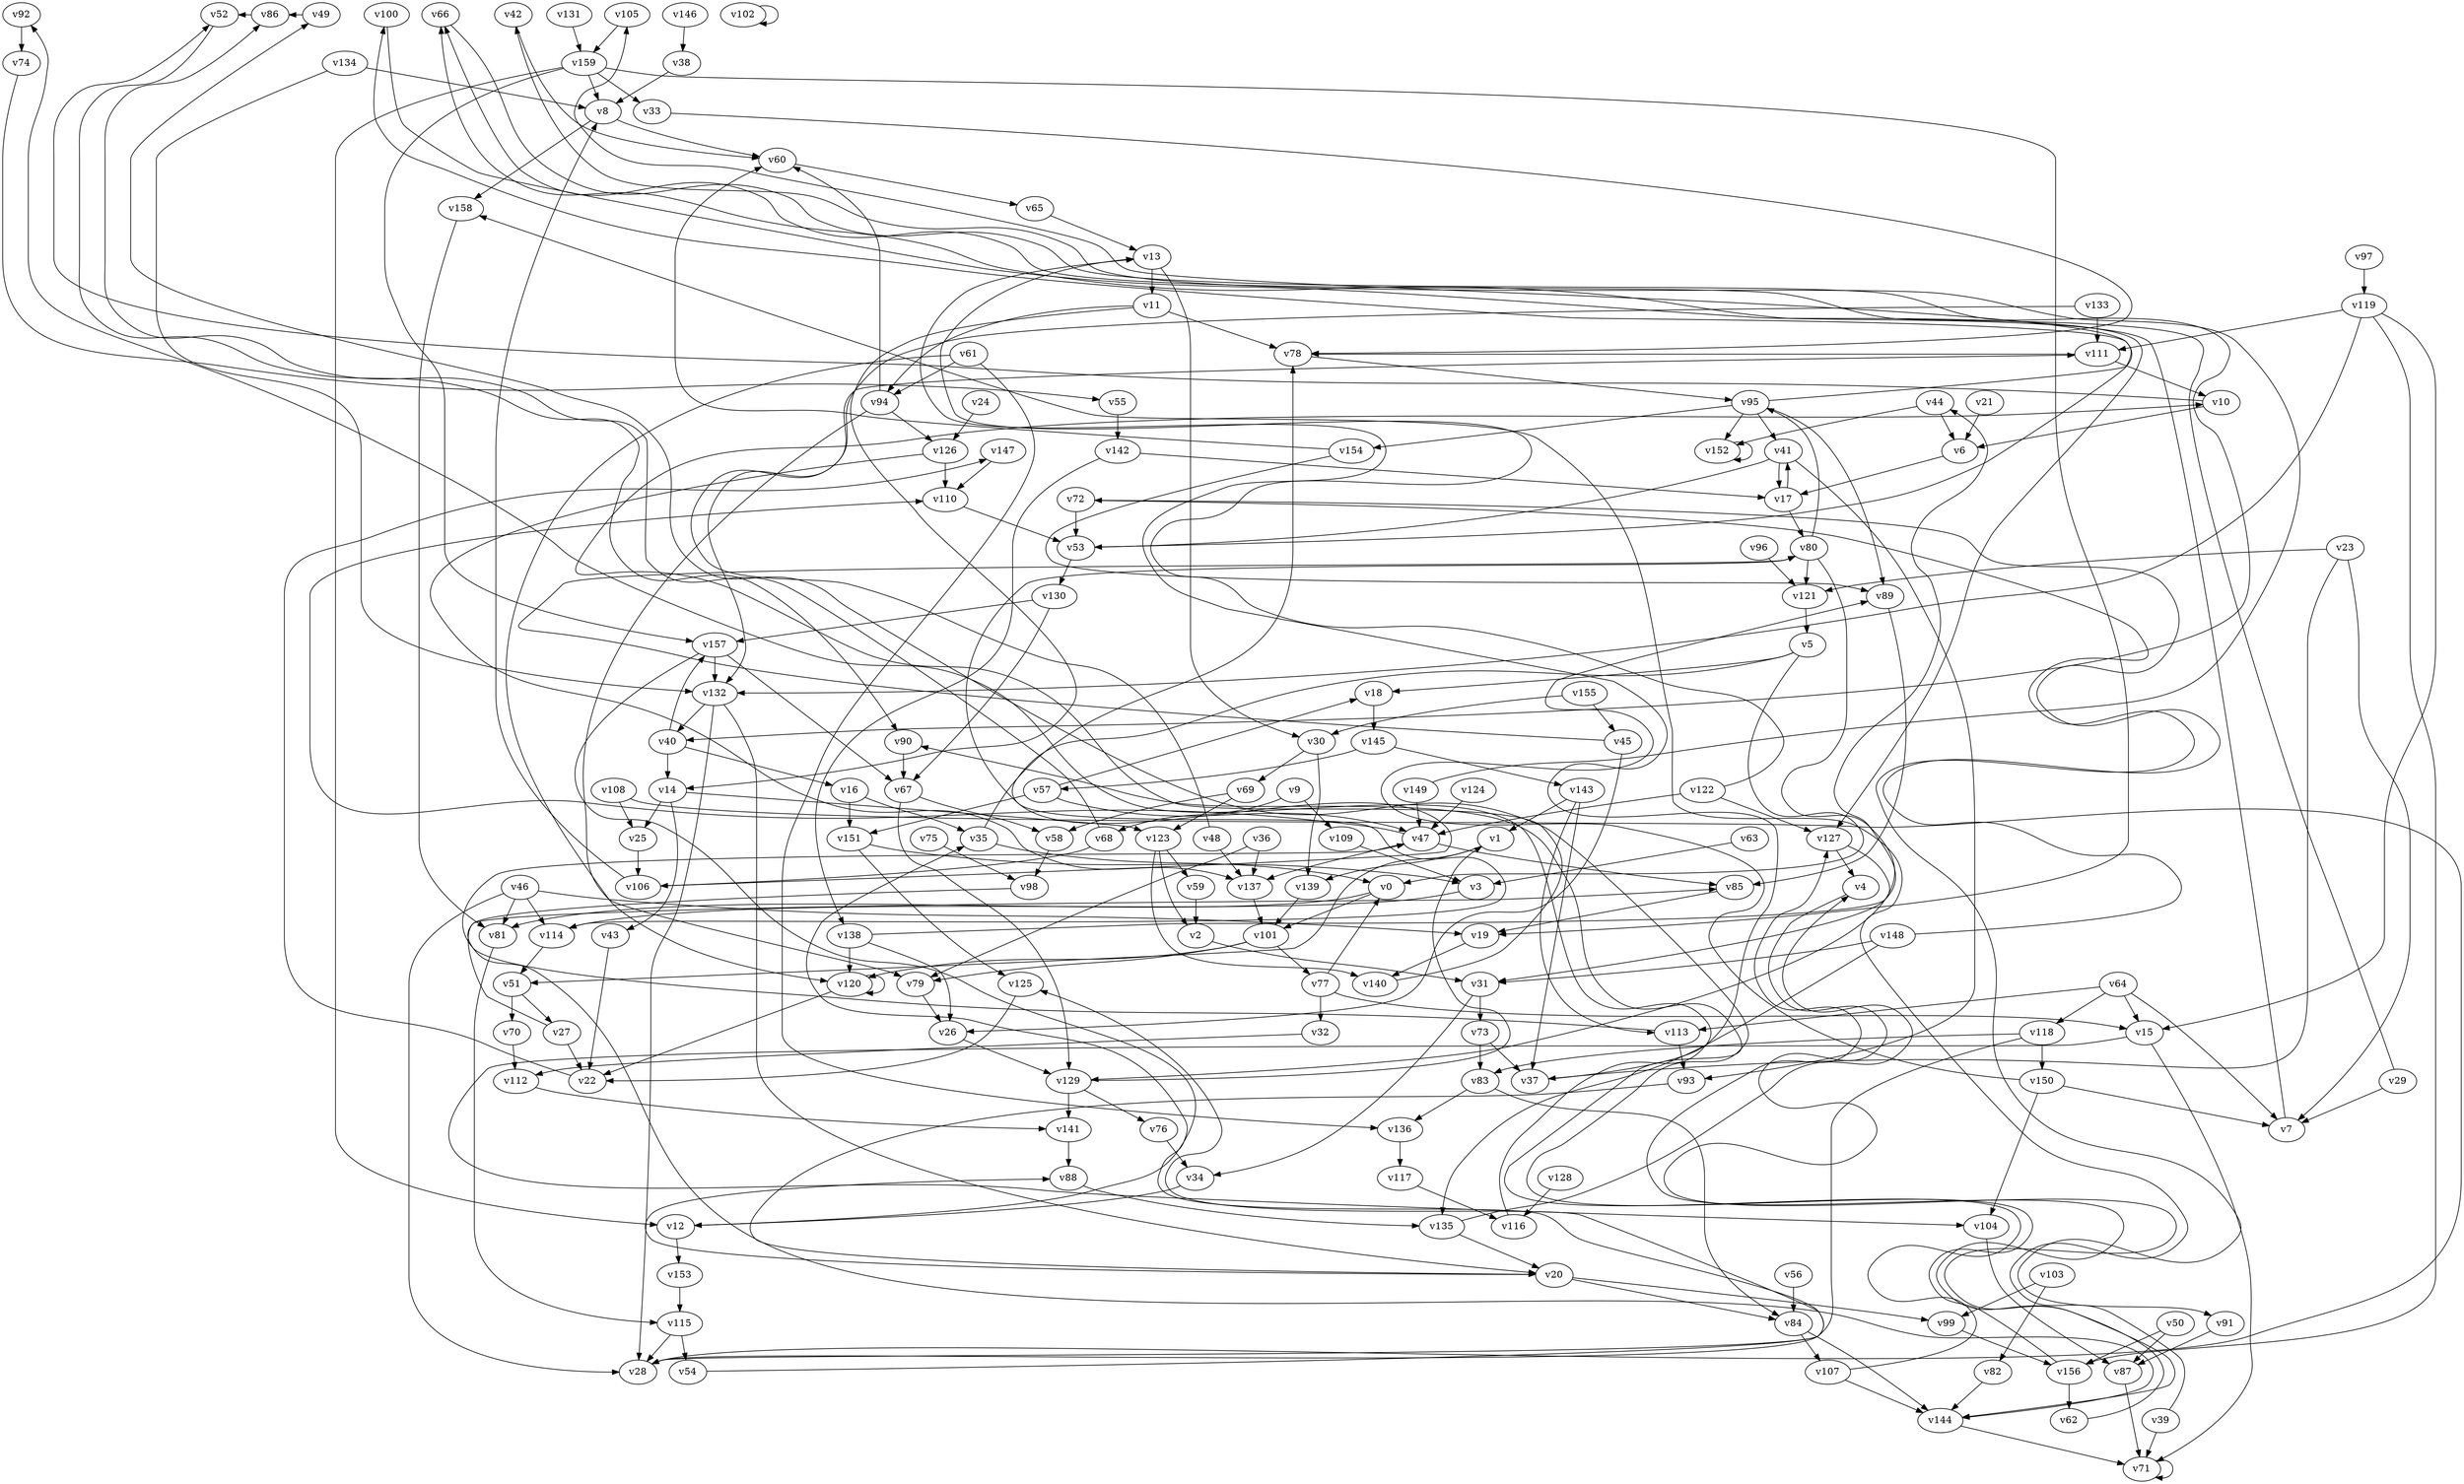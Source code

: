 // Benchmark game 230 - 160 vertices
// time_bound: 21
// targets: v60
digraph G {
    v0 [name="v0", player=0];
    v1 [name="v1", player=0];
    v2 [name="v2", player=1];
    v3 [name="v3", player=0];
    v4 [name="v4", player=0];
    v5 [name="v5", player=0];
    v6 [name="v6", player=0];
    v7 [name="v7", player=0];
    v8 [name="v8", player=1];
    v9 [name="v9", player=1];
    v10 [name="v10", player=1];
    v11 [name="v11", player=0];
    v12 [name="v12", player=1];
    v13 [name="v13", player=0];
    v14 [name="v14", player=1];
    v15 [name="v15", player=0];
    v16 [name="v16", player=0];
    v17 [name="v17", player=1];
    v18 [name="v18", player=1];
    v19 [name="v19", player=0];
    v20 [name="v20", player=0];
    v21 [name="v21", player=0];
    v22 [name="v22", player=0];
    v23 [name="v23", player=1];
    v24 [name="v24", player=0];
    v25 [name="v25", player=1];
    v26 [name="v26", player=0];
    v27 [name="v27", player=1];
    v28 [name="v28", player=1];
    v29 [name="v29", player=0];
    v30 [name="v30", player=0];
    v31 [name="v31", player=1];
    v32 [name="v32", player=1];
    v33 [name="v33", player=0];
    v34 [name="v34", player=0];
    v35 [name="v35", player=1];
    v36 [name="v36", player=0];
    v37 [name="v37", player=0];
    v38 [name="v38", player=1];
    v39 [name="v39", player=1];
    v40 [name="v40", player=1];
    v41 [name="v41", player=1];
    v42 [name="v42", player=1];
    v43 [name="v43", player=0];
    v44 [name="v44", player=0];
    v45 [name="v45", player=0];
    v46 [name="v46", player=1];
    v47 [name="v47", player=0];
    v48 [name="v48", player=0];
    v49 [name="v49", player=1];
    v50 [name="v50", player=1];
    v51 [name="v51", player=1];
    v52 [name="v52", player=0];
    v53 [name="v53", player=0];
    v54 [name="v54", player=0];
    v55 [name="v55", player=1];
    v56 [name="v56", player=0];
    v57 [name="v57", player=0];
    v58 [name="v58", player=1];
    v59 [name="v59", player=0];
    v60 [name="v60", player=0, target=1];
    v61 [name="v61", player=1];
    v62 [name="v62", player=0];
    v63 [name="v63", player=1];
    v64 [name="v64", player=0];
    v65 [name="v65", player=1];
    v66 [name="v66", player=0];
    v67 [name="v67", player=0];
    v68 [name="v68", player=0];
    v69 [name="v69", player=0];
    v70 [name="v70", player=0];
    v71 [name="v71", player=1];
    v72 [name="v72", player=0];
    v73 [name="v73", player=0];
    v74 [name="v74", player=0];
    v75 [name="v75", player=1];
    v76 [name="v76", player=0];
    v77 [name="v77", player=0];
    v78 [name="v78", player=0];
    v79 [name="v79", player=0];
    v80 [name="v80", player=1];
    v81 [name="v81", player=0];
    v82 [name="v82", player=0];
    v83 [name="v83", player=1];
    v84 [name="v84", player=1];
    v85 [name="v85", player=1];
    v86 [name="v86", player=1];
    v87 [name="v87", player=1];
    v88 [name="v88", player=0];
    v89 [name="v89", player=1];
    v90 [name="v90", player=0];
    v91 [name="v91", player=0];
    v92 [name="v92", player=0];
    v93 [name="v93", player=0];
    v94 [name="v94", player=0];
    v95 [name="v95", player=1];
    v96 [name="v96", player=1];
    v97 [name="v97", player=0];
    v98 [name="v98", player=1];
    v99 [name="v99", player=0];
    v100 [name="v100", player=0];
    v101 [name="v101", player=0];
    v102 [name="v102", player=1];
    v103 [name="v103", player=0];
    v104 [name="v104", player=0];
    v105 [name="v105", player=1];
    v106 [name="v106", player=0];
    v107 [name="v107", player=1];
    v108 [name="v108", player=0];
    v109 [name="v109", player=0];
    v110 [name="v110", player=0];
    v111 [name="v111", player=1];
    v112 [name="v112", player=0];
    v113 [name="v113", player=1];
    v114 [name="v114", player=0];
    v115 [name="v115", player=1];
    v116 [name="v116", player=1];
    v117 [name="v117", player=0];
    v118 [name="v118", player=1];
    v119 [name="v119", player=1];
    v120 [name="v120", player=0];
    v121 [name="v121", player=0];
    v122 [name="v122", player=0];
    v123 [name="v123", player=1];
    v124 [name="v124", player=1];
    v125 [name="v125", player=1];
    v126 [name="v126", player=1];
    v127 [name="v127", player=1];
    v128 [name="v128", player=1];
    v129 [name="v129", player=0];
    v130 [name="v130", player=1];
    v131 [name="v131", player=0];
    v132 [name="v132", player=1];
    v133 [name="v133", player=0];
    v134 [name="v134", player=0];
    v135 [name="v135", player=0];
    v136 [name="v136", player=1];
    v137 [name="v137", player=0];
    v138 [name="v138", player=0];
    v139 [name="v139", player=1];
    v140 [name="v140", player=0];
    v141 [name="v141", player=1];
    v142 [name="v142", player=0];
    v143 [name="v143", player=1];
    v144 [name="v144", player=0];
    v145 [name="v145", player=1];
    v146 [name="v146", player=1];
    v147 [name="v147", player=1];
    v148 [name="v148", player=1];
    v149 [name="v149", player=0];
    v150 [name="v150", player=1];
    v151 [name="v151", player=0];
    v152 [name="v152", player=1];
    v153 [name="v153", player=1];
    v154 [name="v154", player=0];
    v155 [name="v155", player=1];
    v156 [name="v156", player=1];
    v157 [name="v157", player=0];
    v158 [name="v158", player=1];
    v159 [name="v159", player=0];

    v0 -> v81;
    v1 -> v51 [constraint="t < 6"];
    v2 -> v31;
    v3 -> v114 [constraint="t < 6"];
    v4 -> v144 [constraint="t < 10"];
    v5 -> v114 [constraint="t >= 2"];
    v6 -> v17;
    v7 -> v66 [constraint="t >= 2"];
    v8 -> v60;
    v9 -> v68;
    v10 -> v52 [constraint="t >= 5"];
    v11 -> v14 [constraint="t < 6"];
    v12 -> v153;
    v13 -> v11;
    v14 -> v25;
    v15 -> v104 [constraint="t < 10"];
    v16 -> v35;
    v17 -> v41;
    v18 -> v145;
    v19 -> v140;
    v20 -> v88 [constraint="t mod 4 == 3"];
    v21 -> v6;
    v22 -> v147 [constraint="t >= 1"];
    v23 -> v7;
    v24 -> v126;
    v25 -> v106;
    v26 -> v129;
    v27 -> v85 [constraint="t mod 4 == 0"];
    v28 -> v125 [constraint="t < 10"];
    v29 -> v66 [constraint="t < 5"];
    v30 -> v139;
    v31 -> v34;
    v32 -> v112 [constraint="t >= 1"];
    v33 -> v78 [constraint="t mod 5 == 3"];
    v34 -> v12;
    v35 -> v0;
    v36 -> v79 [constraint="t mod 3 == 2"];
    v37 -> v13 [constraint="t < 11"];
    v38 -> v8;
    v39 -> v158 [constraint="t mod 3 == 1"];
    v40 -> v14;
    v41 -> v93;
    v42 -> v60 [constraint="t mod 2 == 1"];
    v43 -> v22;
    v44 -> v152 [constraint="t >= 3"];
    v45 -> v80 [constraint="t < 5"];
    v46 -> v19;
    v47 -> v110 [constraint="t mod 3 == 2"];
    v48 -> v111 [constraint="t mod 3 == 0"];
    v49 -> v86 [constraint="t < 14"];
    v50 -> v156;
    v51 -> v27;
    v52 -> v90 [constraint="t >= 1"];
    v53 -> v100 [constraint="t < 6"];
    v54 -> v35 [constraint="t < 15"];
    v55 -> v142;
    v56 -> v84;
    v57 -> v47;
    v58 -> v98;
    v59 -> v2;
    v60 -> v65;
    v61 -> v120;
    v62 -> v127 [constraint="t >= 2"];
    v63 -> v3;
    v64 -> v118;
    v65 -> v13;
    v66 -> v40 [constraint="t >= 3"];
    v67 -> v58;
    v68 -> v86 [constraint="t >= 1"];
    v69 -> v58;
    v70 -> v112;
    v71 -> v71;
    v72 -> v91 [constraint="t mod 3 == 0"];
    v73 -> v83;
    v74 -> v55 [constraint="t < 8"];
    v75 -> v98;
    v76 -> v34;
    v77 -> v32;
    v78 -> v95;
    v79 -> v26;
    v80 -> v121;
    v81 -> v115;
    v82 -> v144;
    v83 -> v136;
    v84 -> v107;
    v85 -> v19;
    v86 -> v52 [constraint="t mod 3 == 2"];
    v87 -> v71;
    v88 -> v135;
    v89 -> v85;
    v90 -> v67;
    v91 -> v87;
    v92 -> v74;
    v93 -> v20 [constraint="t mod 4 == 3"];
    v94 -> v79;
    v95 -> v105 [constraint="t mod 2 == 1"];
    v96 -> v121;
    v97 -> v119;
    v98 -> v144 [constraint="t mod 3 == 1"];
    v99 -> v156;
    v100 -> v127 [constraint="t >= 1"];
    v101 -> v77;
    v102 -> v102 [constraint="t >= 1"];
    v103 -> v82;
    v104 -> v87;
    v105 -> v159 [constraint="t < 9"];
    v106 -> v80 [constraint="t mod 3 == 2"];
    v107 -> v90 [constraint="t mod 3 == 0"];
    v108 -> v28 [constraint="t >= 2"];
    v109 -> v3;
    v110 -> v53;
    v111 -> v78 [constraint="t >= 4"];
    v112 -> v141 [constraint="t >= 1"];
    v113 -> v47 [constraint="t < 12"];
    v114 -> v51;
    v115 -> v28;
    v116 -> v92 [constraint="t >= 5"];
    v117 -> v116;
    v118 -> v83;
    v119 -> v156;
    v120 -> v120;
    v121 -> v5;
    v122 -> v13 [constraint="t < 13"];
    v123 -> v59;
    v124 -> v47;
    v125 -> v22;
    v126 -> v137 [constraint="t mod 4 == 3"];
    v127 -> v31 [constraint="t mod 5 == 1"];
    v128 -> v116;
    v129 -> v1 [constraint="t mod 4 == 1"];
    v130 -> v67;
    v131 -> v159;
    v132 -> v28;
    v133 -> v132 [constraint="t mod 3 == 0"];
    v134 -> v8;
    v135 -> v4 [constraint="t >= 4"];
    v136 -> v117;
    v137 -> v101;
    v138 -> v44 [constraint="t >= 1"];
    v139 -> v101;
    v140 -> v10 [constraint="t < 11"];
    v141 -> v88;
    v142 -> v138;
    v143 -> v1;
    v144 -> v71;
    v145 -> v143;
    v146 -> v38;
    v147 -> v110;
    v148 -> v72 [constraint="t < 13"];
    v149 -> v42 [constraint="t < 12"];
    v150 -> v89 [constraint="t < 6"];
    v151 -> v3 [constraint="t mod 2 == 0"];
    v152 -> v152;
    v153 -> v115;
    v154 -> v89 [constraint="t >= 2"];
    v155 -> v30;
    v156 -> v49 [constraint="t mod 4 == 1"];
    v157 -> v12 [constraint="t mod 3 == 2"];
    v158 -> v81;
    v159 -> v157;
    v31 -> v73;
    v14 -> v123;
    v95 -> v152;
    v50 -> v87;
    v20 -> v84;
    v8 -> v158;
    v64 -> v15;
    v84 -> v144;
    v14 -> v43;
    v159 -> v12;
    v23 -> v121;
    v30 -> v69;
    v157 -> v67;
    v156 -> v62;
    v154 -> v60;
    v143 -> v113;
    v20 -> v99;
    v107 -> v144;
    v133 -> v111;
    v36 -> v137;
    v106 -> v8;
    v83 -> v84;
    v29 -> v7;
    v123 -> v2;
    v5 -> v18;
    v118 -> v28;
    v95 -> v41;
    v119 -> v111;
    v129 -> v141;
    v159 -> v33;
    v101 -> v120;
    v159 -> v8;
    v138 -> v26;
    v122 -> v47;
    v150 -> v7;
    v120 -> v22;
    v10 -> v6;
    v11 -> v94;
    v118 -> v150;
    v44 -> v6;
    v57 -> v151;
    v35 -> v78;
    v142 -> v17;
    v80 -> v95;
    v94 -> v126;
    v132 -> v40;
    v155 -> v45;
    v46 -> v28;
    v115 -> v54;
    v27 -> v22;
    v61 -> v94;
    v23 -> v37;
    v64 -> v7;
    v47 -> v85;
    v46 -> v114;
    v67 -> v129;
    v17 -> v80;
    v134 -> v132;
    v39 -> v71;
    v41 -> v17;
    v159 -> v19;
    v130 -> v157;
    v148 -> v31;
    v77 -> v0;
    v13 -> v30;
    v150 -> v104;
    v68 -> v106;
    v40 -> v157;
    v48 -> v137;
    v143 -> v37;
    v61 -> v136;
    v119 -> v15;
    v47 -> v137;
    v16 -> v151;
    v53 -> v130;
    v149 -> v47;
    v46 -> v81;
    v123 -> v140;
    v41 -> v53;
    v57 -> v18;
    v101 -> v79;
    v108 -> v25;
    v9 -> v109;
    v15 -> v71;
    v103 -> v99;
    v45 -> v26;
    v5 -> v0;
    v148 -> v135;
    v122 -> v127;
    v51 -> v70;
    v119 -> v132;
    v151 -> v125;
    v95 -> v89;
    v64 -> v113;
    v157 -> v132;
    v94 -> v60;
    v69 -> v123;
    v127 -> v4;
    v80 -> v129;
    v132 -> v20;
    v113 -> v93;
    v40 -> v16;
    v111 -> v10;
    v126 -> v110;
    v1 -> v139;
    v77 -> v15;
    v72 -> v53;
    v138 -> v120;
    v135 -> v20;
    v0 -> v101;
    v73 -> v37;
    v129 -> v76;
    v95 -> v154;
    v11 -> v78;
    v145 -> v57;
}
